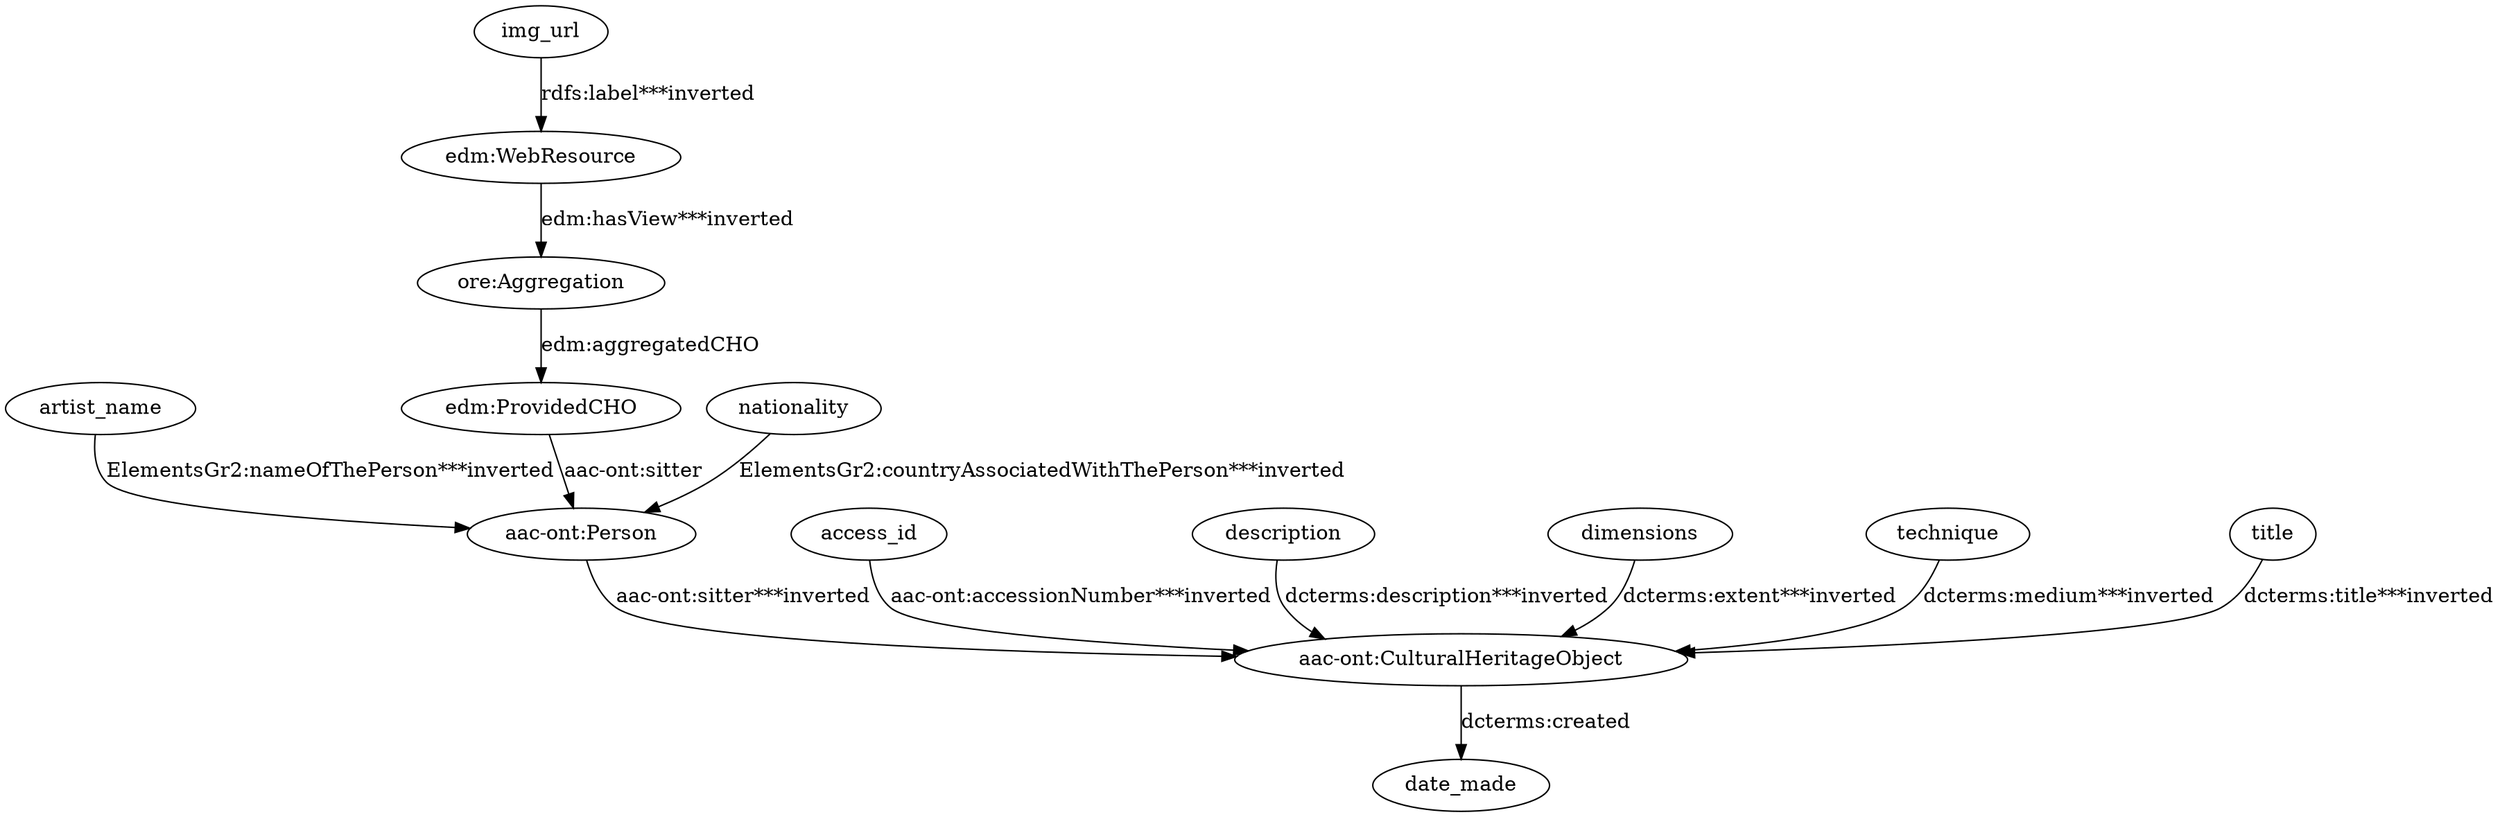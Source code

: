 digraph {
  "aac-ont:CulturalHeritageObject1" [type=class_uri,label="aac-ont:CulturalHeritageObject"]
  date_made [type=attribute_name,label=date_made]
  "aac-ont:Person1" [type=class_uri,label="aac-ont:Person"]
  access_id [type=attribute_name,label=access_id]
  artist_name [type=attribute_name,label=artist_name]
  description [type=attribute_name,label=description]
  dimensions [type=attribute_name,label=dimensions]
  "edm:ProvidedCHO" [type=class_uri,label="edm:ProvidedCHO"]
  "edm:WebResource1" [type=class_uri,label="edm:WebResource"]
  "ore:Aggregation" [type=class_uri,label="ore:Aggregation"]
  img_url [type=attribute_name,label=img_url]
  nationality [type=attribute_name,label=nationality]
  technique [type=attribute_name,label=technique]
  title [type=attribute_name,label=title]
  "aac-ont:CulturalHeritageObject1" -> date_made [label="dcterms:created",type=st_property_uri]
  "aac-ont:Person1" -> "aac-ont:CulturalHeritageObject1" [type=direct_property_uri,label="aac-ont:sitter***inverted",weight=1]
  access_id -> "aac-ont:CulturalHeritageObject1" [type=st_property_uri,label="aac-ont:accessionNumber***inverted",weight=1]
  artist_name -> "aac-ont:Person1" [type=st_property_uri,label="ElementsGr2:nameOfThePerson***inverted",weight=1]
  description -> "aac-ont:CulturalHeritageObject1" [type=st_property_uri,label="dcterms:description***inverted",weight=1]
  dimensions -> "aac-ont:CulturalHeritageObject1" [type=st_property_uri,label="dcterms:extent***inverted",weight=1]
  "edm:ProvidedCHO" -> "aac-ont:Person1" [label="aac-ont:sitter",type=direct_property_uri,weight=1]
  "edm:WebResource1" -> "ore:Aggregation" [type=direct_property_uri,label="edm:hasView***inverted",weight=1]
  img_url -> "edm:WebResource1" [type=st_property_uri,label="rdfs:label***inverted",weight=1]
  nationality -> "aac-ont:Person1" [type=st_property_uri,label="ElementsGr2:countryAssociatedWithThePerson***inverted",weight=1]
  "ore:Aggregation" -> "edm:ProvidedCHO" [label="edm:aggregatedCHO",type=direct_property_uri,weight=1]
  technique -> "aac-ont:CulturalHeritageObject1" [type=st_property_uri,label="dcterms:medium***inverted",weight=1]
  title -> "aac-ont:CulturalHeritageObject1" [type=st_property_uri,label="dcterms:title***inverted",weight=1]
}
